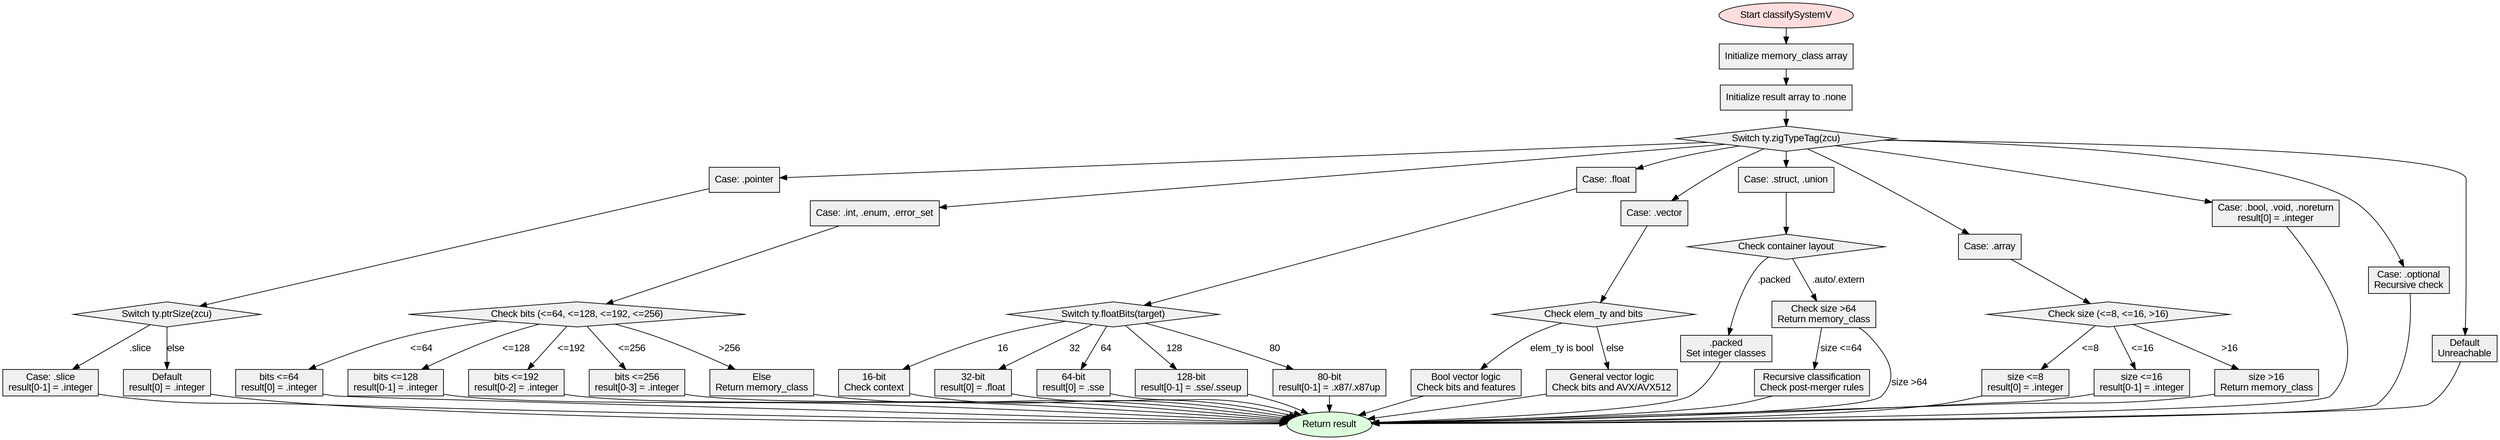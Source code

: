 
digraph classifySystemV {
    graph [fontname="Arial", nodesep=0.5, ranksep=0.3];
    node [fontname="Arial", shape=rectangle, style=filled, fillcolor="#f0f0f0"];
    edge [fontname="Arial"];

    start [label="Start classifySystemV", shape=ellipse, fillcolor="#ffdddd"];
    init_memory_class [label="Initialize memory_class array"];
    init_result [label="Initialize result array to .none"];
    switch_ty_tag [label="Switch ty.zigTypeTag(zcu)", shape=diamond];

    // Pointer branch
    pointer_case [label="Case: .pointer"];
    ptr_size_switch [label="Switch ty.ptrSize(zcu)", shape=diamond];
    slice_case [label="Case: .slice\nresult[0-1] = .integer"];
    other_ptr_case [label="Default\nresult[0] = .integer"];

    // Int/Enum/ErrorSet branch
    int_case [label="Case: .int, .enum, .error_set"];
    check_bits [label="Check bits (<=64, <=128, <=192, <=256)", shape=diamond];
    bits_64 [label="bits <=64\nresult[0] = .integer"];
    bits_128 [label="bits <=128\nresult[0-1] = .integer"];
    bits_192 [label="bits <=192\nresult[0-2] = .integer"];
    bits_256 [label="bits <=256\nresult[0-3] = .integer"];
    bits_overflow [label="Else\nReturn memory_class"];

    // Float branch
    float_case [label="Case: .float"];
    float_bits_switch [label="Switch ty.floatBits(target)", shape=diamond];
    float_16 [label="16-bit\nCheck context"];
    float_32 [label="32-bit\nresult[0] = .float"];
    float_64 [label="64-bit\nresult[0] = .sse"];
    float_128 [label="128-bit\nresult[0-1] = .sse/.sseup"];
    float_80 [label="80-bit\nresult[0-1] = .x87/.x87up"];

    // Vector branch
    vector_case [label="Case: .vector"];
    check_elem_bits [label="Check elem_ty and bits", shape=diamond];
    vector_bool_logic [label="Bool vector logic\nCheck bits and features"];
    vector_general_logic [label="General vector logic\nCheck bits and AVX/AVX512"];

    // Struct/Union branch
    struct_case [label="Case: .struct, .union"];
    check_container_layout [label="Check container layout", shape=diamond];
    packed_layout [label=".packed\nSet integer classes"];
    size_check [label="Check size >64\nReturn memory_class"];
    struct_union_logic [label="Recursive classification\nCheck post-merger rules"];

    // Array branch
    array_case [label="Case: .array"];
    array_size_check [label="Check size (<=8, <=16, >16)", shape=diamond];
    array_8 [label="size <=8\nresult[0] = .integer"];
    array_16 [label="size <=16\nresult[0-1] = .integer"];
    array_overflow [label="size >16\nReturn memory_class"];

    // Other cases
    bool_void_case [label="Case: .bool, .void, .noreturn\nresult[0] = .integer"];
    optional_case [label="Case: .optional\nRecursive check"];
    default_case [label="Default\nUnreachable"];

    // Edges
    start -> init_memory_class -> init_result -> switch_ty_tag;

    // Pointer branch
    switch_ty_tag -> pointer_case;
    pointer_case -> ptr_size_switch;
    ptr_size_switch -> slice_case [label=".slice"];
    ptr_size_switch -> other_ptr_case [label="else"];
    slice_case -> end;
    other_ptr_case -> end;

    // Int/Enum/ErrorSet branch
    switch_ty_tag -> int_case;
    int_case -> check_bits;
    check_bits -> bits_64 [label="<=64"];
    check_bits -> bits_128 [label="<=128"];
    check_bits -> bits_192 [label="<=192"];
    check_bits -> bits_256 [label="<=256"];
    check_bits -> bits_overflow [label=">256"];
    bits_64 -> end;
    bits_128 -> end;
    bits_192 -> end;
    bits_256 -> end;
    bits_overflow -> end;

    // Float branch
    switch_ty_tag -> float_case;
    float_case -> float_bits_switch;
    float_bits_switch -> float_16 [label="16"];
    float_bits_switch -> float_32 [label="32"];
    float_bits_switch -> float_64 [label="64"];
    float_bits_switch -> float_128 [label="128"];
    float_bits_switch -> float_80 [label="80"];
    float_16 -> end;
    float_32 -> end;
    float_64 -> end;
    float_128 -> end;
    float_80 -> end;

    // Vector branch
    switch_ty_tag -> vector_case;
    vector_case -> check_elem_bits;
    check_elem_bits -> vector_bool_logic [label="elem_ty is bool"];
    check_elem_bits -> vector_general_logic [label="else"];
    vector_bool_logic -> end;
    vector_general_logic -> end;

    // Struct/Union branch
    switch_ty_tag -> struct_case;
    struct_case -> check_container_layout;
    check_container_layout -> packed_layout [label=".packed"];
    check_container_layout -> size_check [label=".auto/.extern"];
    packed_layout -> end;
    size_check -> struct_union_logic [label="size <=64"];
    size_check -> end [label="size >64"];
    struct_union_logic -> end;

    // Array branch
    switch_ty_tag -> array_case;
    array_case -> array_size_check;
    array_size_check -> array_8 [label="<=8"];
    array_size_check -> array_16 [label="<=16"];
    array_size_check -> array_overflow [label=">16"];
    array_8 -> end;
    array_16 -> end;
    array_overflow -> end;

    // Other branches
    switch_ty_tag -> bool_void_case -> end;
    switch_ty_tag -> optional_case -> end;
    switch_ty_tag -> default_case -> end;

    // End node
    end [label="Return result", shape=ellipse, fillcolor="#ddffdd"];
}
